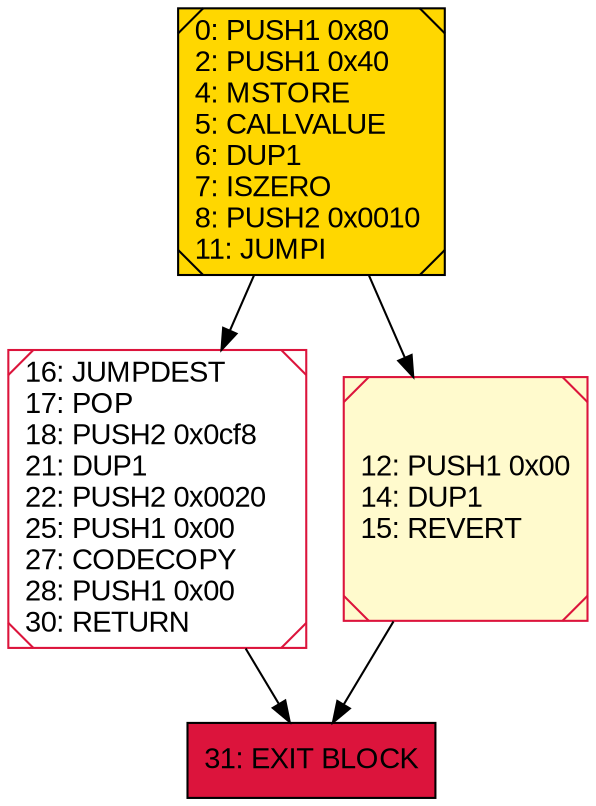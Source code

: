 digraph G {
bgcolor=transparent rankdir=UD;
node [shape=box style=filled color=black fillcolor=white fontname=arial fontcolor=black];
16 [label="16: JUMPDEST\l17: POP\l18: PUSH2 0x0cf8\l21: DUP1\l22: PUSH2 0x0020\l25: PUSH1 0x00\l27: CODECOPY\l28: PUSH1 0x00\l30: RETURN\l" shape=Msquare color=crimson ];
0 [label="0: PUSH1 0x80\l2: PUSH1 0x40\l4: MSTORE\l5: CALLVALUE\l6: DUP1\l7: ISZERO\l8: PUSH2 0x0010\l11: JUMPI\l" fillcolor=lemonchiffon shape=Msquare fillcolor=gold ];
12 [label="12: PUSH1 0x00\l14: DUP1\l15: REVERT\l" fillcolor=lemonchiffon shape=Msquare color=crimson ];
31 [label="31: EXIT BLOCK\l" fillcolor=crimson ];
12 -> 31;
0 -> 12;
0 -> 16;
16 -> 31;
}